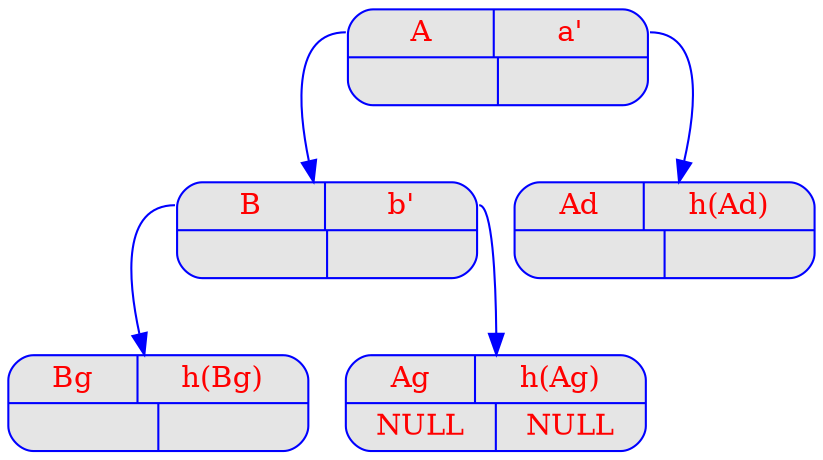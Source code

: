 digraph displayAVL {
	node [
		fontname  = "Times-Roman" 
		fontsize  = "14"
		fontcolor = "red"
		style     = "rounded, filled"
		shape     = "record"
		fillcolor = "grey90"
		color     = "blue"
		width     = "2"
	]

	edge [
		color     = "blue"
	]

	"A" [label = "{{<g> A | <d> a' }| { <g> | <d> }}"];
	"B" [label = "{{<g> B | <d> b' } | { <g> | <d> }}"];
	"A":g -> "B";
	
	
	"Bg" [label = "{{<g> Bg | <d>  h(Bg) } | { <g>  | <d>  }}"];
	"B":g -> "Bg";
	
	"Ad" [label = "{{<g> Ad | <d>  h(Ad) } | { <g>  | <d>  }}"];
	"A":d -> "Ad";
	"Ag" [label = "{{<g> Ag | <d>  h(Ag) }| { <g> NULL | <d> NULL }}"];
	"B":d -> "Ag";
}

